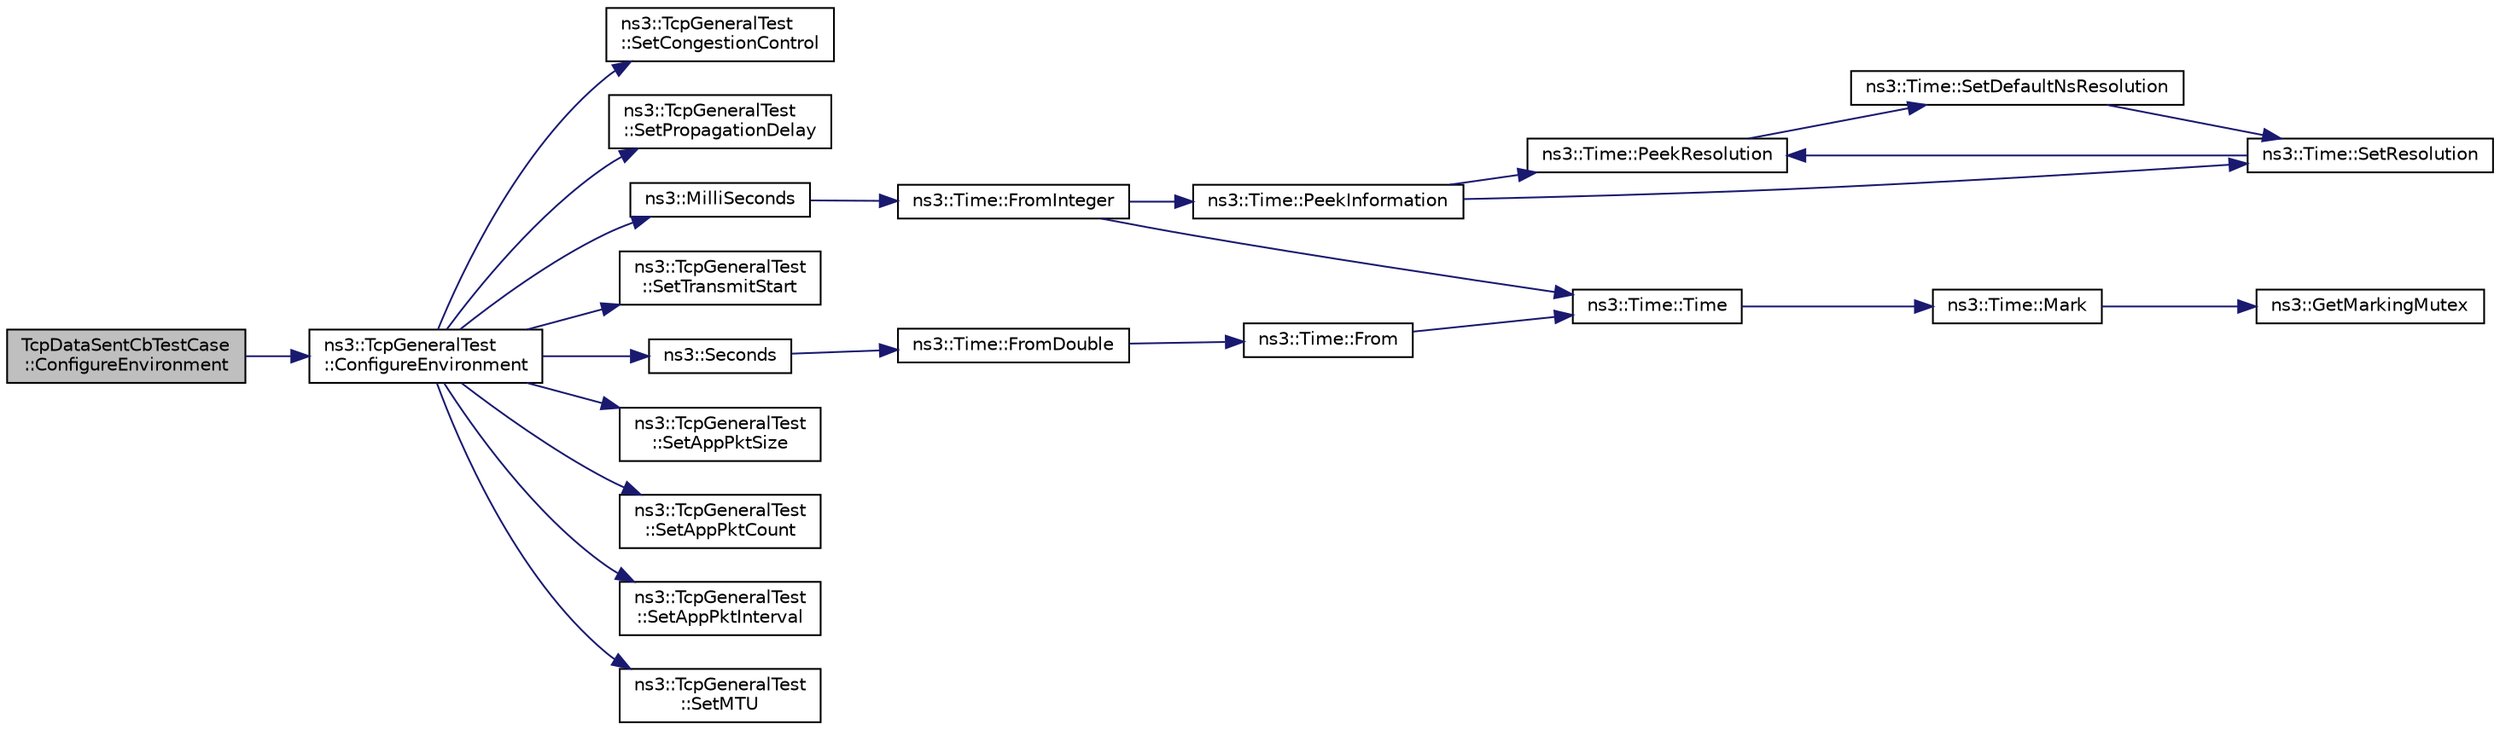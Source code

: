 digraph "TcpDataSentCbTestCase::ConfigureEnvironment"
{
  edge [fontname="Helvetica",fontsize="10",labelfontname="Helvetica",labelfontsize="10"];
  node [fontname="Helvetica",fontsize="10",shape=record];
  rankdir="LR";
  Node1 [label="TcpDataSentCbTestCase\l::ConfigureEnvironment",height=0.2,width=0.4,color="black", fillcolor="grey75", style="filled", fontcolor="black"];
  Node1 -> Node2 [color="midnightblue",fontsize="10",style="solid"];
  Node2 [label="ns3::TcpGeneralTest\l::ConfigureEnvironment",height=0.2,width=0.4,color="black", fillcolor="white", style="filled",URL="$d2/dfd/classns3_1_1TcpGeneralTest.html#abd4e42807a8d2b13dcd207131af12c3b",tooltip="Change the configuration of the evironment. "];
  Node2 -> Node3 [color="midnightblue",fontsize="10",style="solid"];
  Node3 [label="ns3::TcpGeneralTest\l::SetCongestionControl",height=0.2,width=0.4,color="black", fillcolor="white", style="filled",URL="$d2/dfd/classns3_1_1TcpGeneralTest.html#a34f10ab9653daf7c998083d5d547e66f",tooltip="Congestion control of the sender socket. "];
  Node2 -> Node4 [color="midnightblue",fontsize="10",style="solid"];
  Node4 [label="ns3::TcpGeneralTest\l::SetPropagationDelay",height=0.2,width=0.4,color="black", fillcolor="white", style="filled",URL="$d2/dfd/classns3_1_1TcpGeneralTest.html#a167056795264e377b425cdac2441b263",tooltip="Propagation delay of the bottleneck link. "];
  Node2 -> Node5 [color="midnightblue",fontsize="10",style="solid"];
  Node5 [label="ns3::MilliSeconds",height=0.2,width=0.4,color="black", fillcolor="white", style="filled",URL="$d1/dec/group__timecivil.html#gaf26127cf4571146b83a92ee18679c7a9"];
  Node5 -> Node6 [color="midnightblue",fontsize="10",style="solid"];
  Node6 [label="ns3::Time::FromInteger",height=0.2,width=0.4,color="black", fillcolor="white", style="filled",URL="$dc/d04/classns3_1_1Time.html#a3e742c67b2764e75ff95f9b754d43fe9"];
  Node6 -> Node7 [color="midnightblue",fontsize="10",style="solid"];
  Node7 [label="ns3::Time::PeekInformation",height=0.2,width=0.4,color="black", fillcolor="white", style="filled",URL="$dc/d04/classns3_1_1Time.html#a0b023c55c20582aa7c1781aacf128034"];
  Node7 -> Node8 [color="midnightblue",fontsize="10",style="solid"];
  Node8 [label="ns3::Time::PeekResolution",height=0.2,width=0.4,color="black", fillcolor="white", style="filled",URL="$dc/d04/classns3_1_1Time.html#a963e53522278fcbdf1ab9f7adbd0f5d6"];
  Node8 -> Node9 [color="midnightblue",fontsize="10",style="solid"];
  Node9 [label="ns3::Time::SetDefaultNsResolution",height=0.2,width=0.4,color="black", fillcolor="white", style="filled",URL="$dc/d04/classns3_1_1Time.html#a6a872e62f71dfa817fef2c549473d980"];
  Node9 -> Node10 [color="midnightblue",fontsize="10",style="solid"];
  Node10 [label="ns3::Time::SetResolution",height=0.2,width=0.4,color="black", fillcolor="white", style="filled",URL="$dc/d04/classns3_1_1Time.html#ac89165ba7715b66017a49c718f4aef09"];
  Node10 -> Node8 [color="midnightblue",fontsize="10",style="solid"];
  Node7 -> Node10 [color="midnightblue",fontsize="10",style="solid"];
  Node6 -> Node11 [color="midnightblue",fontsize="10",style="solid"];
  Node11 [label="ns3::Time::Time",height=0.2,width=0.4,color="black", fillcolor="white", style="filled",URL="$dc/d04/classns3_1_1Time.html#a8a39dc1b8cbbd7fe6d940e492d1b925e"];
  Node11 -> Node12 [color="midnightblue",fontsize="10",style="solid"];
  Node12 [label="ns3::Time::Mark",height=0.2,width=0.4,color="black", fillcolor="white", style="filled",URL="$dc/d04/classns3_1_1Time.html#aa7eef2a1119c1c4855d99f1e83d44c54"];
  Node12 -> Node13 [color="midnightblue",fontsize="10",style="solid"];
  Node13 [label="ns3::GetMarkingMutex",height=0.2,width=0.4,color="black", fillcolor="white", style="filled",URL="$d7/d2e/namespacens3.html#ac4356aa982bd2ddb0f7ebbf94539919d"];
  Node2 -> Node14 [color="midnightblue",fontsize="10",style="solid"];
  Node14 [label="ns3::TcpGeneralTest\l::SetTransmitStart",height=0.2,width=0.4,color="black", fillcolor="white", style="filled",URL="$d2/dfd/classns3_1_1TcpGeneralTest.html#af8d94d931bd7377ff0267a7ce1edc74d",tooltip="Set the initial time at which the application sends the first data packet. "];
  Node2 -> Node15 [color="midnightblue",fontsize="10",style="solid"];
  Node15 [label="ns3::Seconds",height=0.2,width=0.4,color="black", fillcolor="white", style="filled",URL="$d1/dec/group__timecivil.html#ga33c34b816f8ff6628e33d5c8e9713b9e"];
  Node15 -> Node16 [color="midnightblue",fontsize="10",style="solid"];
  Node16 [label="ns3::Time::FromDouble",height=0.2,width=0.4,color="black", fillcolor="white", style="filled",URL="$dc/d04/classns3_1_1Time.html#a60e845f4a74e62495b86356afe604cb4"];
  Node16 -> Node17 [color="midnightblue",fontsize="10",style="solid"];
  Node17 [label="ns3::Time::From",height=0.2,width=0.4,color="black", fillcolor="white", style="filled",URL="$dc/d04/classns3_1_1Time.html#a34e4acc13d0e08cc8cb9cd3b838b9baf"];
  Node17 -> Node11 [color="midnightblue",fontsize="10",style="solid"];
  Node2 -> Node18 [color="midnightblue",fontsize="10",style="solid"];
  Node18 [label="ns3::TcpGeneralTest\l::SetAppPktSize",height=0.2,width=0.4,color="black", fillcolor="white", style="filled",URL="$d2/dfd/classns3_1_1TcpGeneralTest.html#a3135ee655332f67b8390691beaa08161",tooltip="Set app packet size. "];
  Node2 -> Node19 [color="midnightblue",fontsize="10",style="solid"];
  Node19 [label="ns3::TcpGeneralTest\l::SetAppPktCount",height=0.2,width=0.4,color="black", fillcolor="white", style="filled",URL="$d2/dfd/classns3_1_1TcpGeneralTest.html#a256c8df5966f89ed0acfc966cd5d3898",tooltip="Set app packet count. "];
  Node2 -> Node20 [color="midnightblue",fontsize="10",style="solid"];
  Node20 [label="ns3::TcpGeneralTest\l::SetAppPktInterval",height=0.2,width=0.4,color="black", fillcolor="white", style="filled",URL="$d2/dfd/classns3_1_1TcpGeneralTest.html#aa12e09ac2ea2f8b99ad4d9d7871fc7ea",tooltip="Interval between app-generated packet. "];
  Node2 -> Node21 [color="midnightblue",fontsize="10",style="solid"];
  Node21 [label="ns3::TcpGeneralTest\l::SetMTU",height=0.2,width=0.4,color="black", fillcolor="white", style="filled",URL="$d2/dfd/classns3_1_1TcpGeneralTest.html#a892d917a99ab3ce285e7ffec4eac743f",tooltip="MTU of the bottleneck link. "];
}
